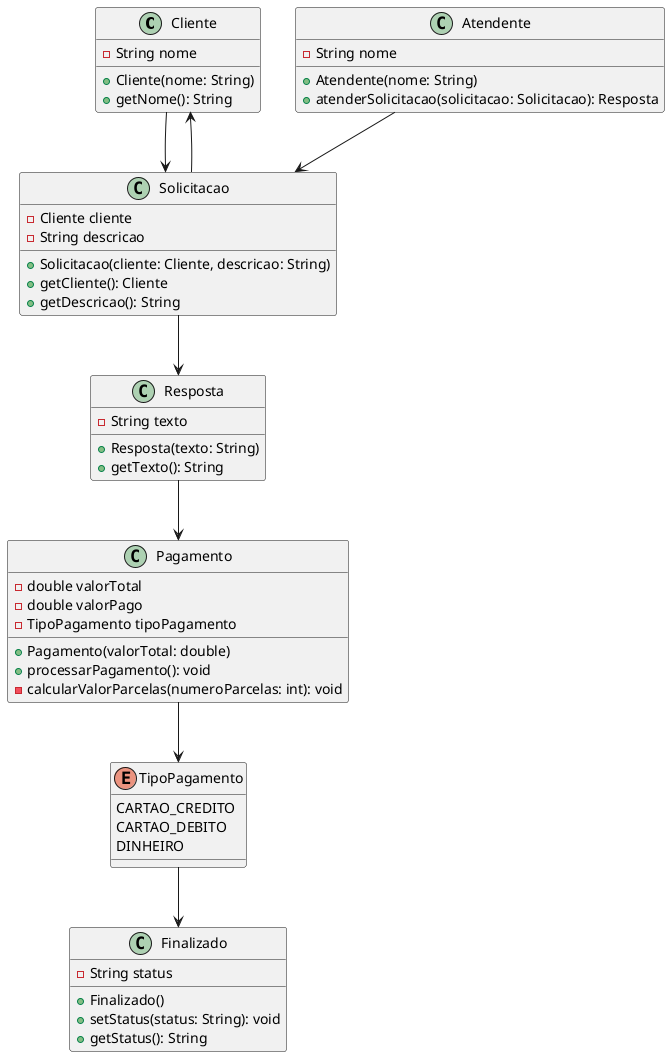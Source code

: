 @startuml Loja

class Cliente {
    -String nome
    +Cliente(nome: String)
    +getNome(): String
}

class Atendente {
    -String nome
    +Atendente(nome: String)
    +atenderSolicitacao(solicitacao: Solicitacao): Resposta
}

class Solicitacao {
    -Cliente cliente
    -String descricao
    +Solicitacao(cliente: Cliente, descricao: String)
    +getCliente(): Cliente
    +getDescricao(): String
}

class Resposta {
    -String texto
    +Resposta(texto: String)
    +getTexto(): String
}

class Pagamento {
    -double valorTotal
    -double valorPago
    -TipoPagamento tipoPagamento
    +Pagamento(valorTotal: double)
    +processarPagamento(): void
    -calcularValorParcelas(numeroParcelas: int): void
}

class Finalizado {
    -String status
    +Finalizado()
    +setStatus(status: String): void
    +getStatus(): String
}

enum TipoPagamento {
    CARTAO_CREDITO
    CARTAO_DEBITO
    DINHEIRO
}

Cliente --> Solicitacao
Solicitacao --> Cliente
Atendente --> Solicitacao
Pagamento --> TipoPagamento
Solicitacao --> Resposta
Resposta --> Pagamento
TipoPagamento --> Finalizado

@enduml
